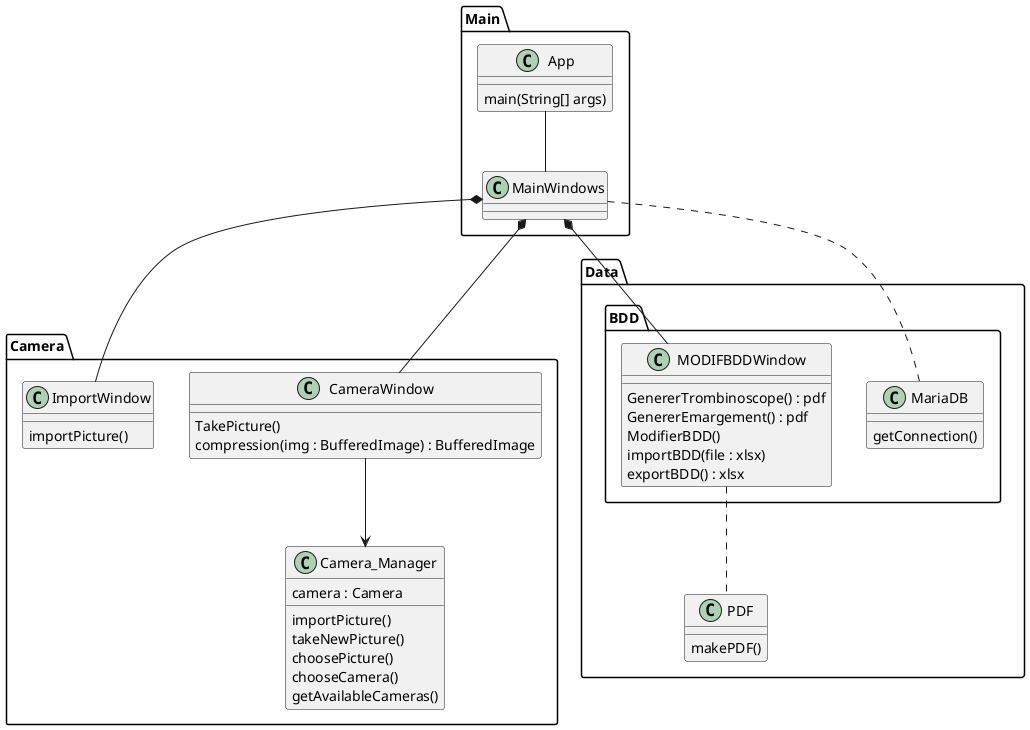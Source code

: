 @startuml classDiagram

Package Camera {
    class Camera_Manager {
        camera : Camera
        importPicture()
        takeNewPicture()
        choosePicture()
        chooseCamera()
        getAvailableCameras()
    }
    class CameraWindow {
        TakePicture()
        compression(img : BufferedImage) : BufferedImage
    }
    class ImportWindow
    {
        importPicture()
    }
}

Package Main {
    class App {
        main(String[] args)
    }
    class MainWindows
}

Package Data {

    Package BDD
    {
        class MariaDB {
            getConnection()
        }
        class MODIFBDDWindow {
            GenererTrombinoscope() : pdf
            GenererEmargement() : pdf
            ModifierBDD()
            importBDD(file : xlsx)
            exportBDD() : xlsx
        }
    }
    class PDF {
        makePDF()
    }
}
App -- MainWindows
MainWindows *-- CameraWindow
MainWindows *-- ImportWindow
CameraWindow --> Camera_Manager

MainWindows *-- MODIFBDDWindow
MainWindows .. MariaDB
MODIFBDDWindow .. PDF

@enduml
